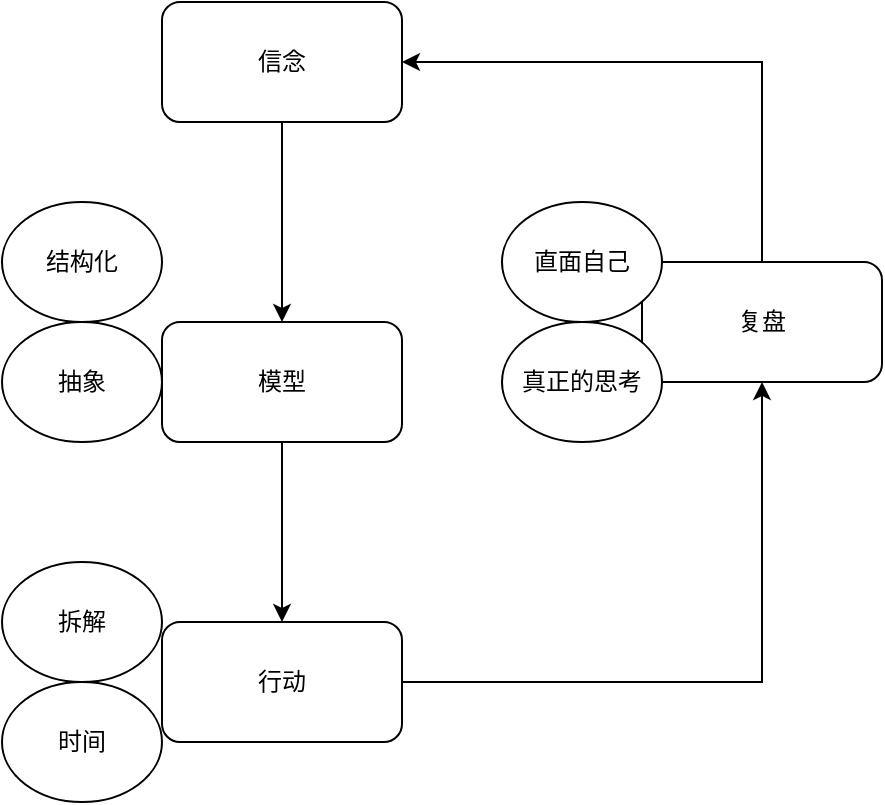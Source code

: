 <mxfile version="20.8.16" type="github">
  <diagram name="第 1 页" id="0Si8MJJfsNAT3Dmsm73e">
    <mxGraphModel dx="1434" dy="802" grid="1" gridSize="10" guides="1" tooltips="1" connect="1" arrows="1" fold="1" page="1" pageScale="1" pageWidth="827" pageHeight="1169" math="0" shadow="0">
      <root>
        <mxCell id="0" />
        <mxCell id="1" parent="0" />
        <mxCell id="WN4g4RqkLYcWiyr4WCn2-9" style="edgeStyle=orthogonalEdgeStyle;rounded=0;orthogonalLoop=1;jettySize=auto;html=1;exitX=0.5;exitY=1;exitDx=0;exitDy=0;entryX=0.5;entryY=0;entryDx=0;entryDy=0;" edge="1" parent="1" source="WN4g4RqkLYcWiyr4WCn2-1" target="WN4g4RqkLYcWiyr4WCn2-5">
          <mxGeometry relative="1" as="geometry" />
        </mxCell>
        <mxCell id="WN4g4RqkLYcWiyr4WCn2-1" value="模型" style="rounded=1;whiteSpace=wrap;html=1;" vertex="1" parent="1">
          <mxGeometry x="310" y="320" width="120" height="60" as="geometry" />
        </mxCell>
        <mxCell id="WN4g4RqkLYcWiyr4WCn2-2" value="抽象" style="ellipse;whiteSpace=wrap;html=1;" vertex="1" parent="1">
          <mxGeometry x="230" y="320" width="80" height="60" as="geometry" />
        </mxCell>
        <mxCell id="WN4g4RqkLYcWiyr4WCn2-4" style="edgeStyle=orthogonalEdgeStyle;rounded=0;orthogonalLoop=1;jettySize=auto;html=1;exitX=0.5;exitY=1;exitDx=0;exitDy=0;entryX=0.5;entryY=0;entryDx=0;entryDy=0;" edge="1" parent="1" source="WN4g4RqkLYcWiyr4WCn2-3" target="WN4g4RqkLYcWiyr4WCn2-1">
          <mxGeometry relative="1" as="geometry" />
        </mxCell>
        <mxCell id="WN4g4RqkLYcWiyr4WCn2-3" value="信念" style="rounded=1;whiteSpace=wrap;html=1;" vertex="1" parent="1">
          <mxGeometry x="310" y="160" width="120" height="60" as="geometry" />
        </mxCell>
        <mxCell id="WN4g4RqkLYcWiyr4WCn2-13" style="edgeStyle=orthogonalEdgeStyle;rounded=0;orthogonalLoop=1;jettySize=auto;html=1;exitX=1;exitY=0.5;exitDx=0;exitDy=0;entryX=0.5;entryY=1;entryDx=0;entryDy=0;" edge="1" parent="1" source="WN4g4RqkLYcWiyr4WCn2-5" target="WN4g4RqkLYcWiyr4WCn2-10">
          <mxGeometry relative="1" as="geometry" />
        </mxCell>
        <mxCell id="WN4g4RqkLYcWiyr4WCn2-5" value="行动" style="rounded=1;whiteSpace=wrap;html=1;" vertex="1" parent="1">
          <mxGeometry x="310" y="470" width="120" height="60" as="geometry" />
        </mxCell>
        <mxCell id="WN4g4RqkLYcWiyr4WCn2-6" value="结构化" style="ellipse;whiteSpace=wrap;html=1;" vertex="1" parent="1">
          <mxGeometry x="230" y="260" width="80" height="60" as="geometry" />
        </mxCell>
        <mxCell id="WN4g4RqkLYcWiyr4WCn2-7" value="拆解" style="ellipse;whiteSpace=wrap;html=1;" vertex="1" parent="1">
          <mxGeometry x="230" y="440" width="80" height="60" as="geometry" />
        </mxCell>
        <mxCell id="WN4g4RqkLYcWiyr4WCn2-8" value="时间" style="ellipse;whiteSpace=wrap;html=1;" vertex="1" parent="1">
          <mxGeometry x="230" y="500" width="80" height="60" as="geometry" />
        </mxCell>
        <mxCell id="WN4g4RqkLYcWiyr4WCn2-14" style="edgeStyle=orthogonalEdgeStyle;rounded=0;orthogonalLoop=1;jettySize=auto;html=1;exitX=0.5;exitY=0;exitDx=0;exitDy=0;entryX=1;entryY=0.5;entryDx=0;entryDy=0;" edge="1" parent="1" source="WN4g4RqkLYcWiyr4WCn2-10" target="WN4g4RqkLYcWiyr4WCn2-3">
          <mxGeometry relative="1" as="geometry" />
        </mxCell>
        <mxCell id="WN4g4RqkLYcWiyr4WCn2-10" value="复盘" style="rounded=1;whiteSpace=wrap;html=1;" vertex="1" parent="1">
          <mxGeometry x="550" y="290" width="120" height="60" as="geometry" />
        </mxCell>
        <mxCell id="WN4g4RqkLYcWiyr4WCn2-11" value="直面自己" style="ellipse;whiteSpace=wrap;html=1;" vertex="1" parent="1">
          <mxGeometry x="480" y="260" width="80" height="60" as="geometry" />
        </mxCell>
        <mxCell id="WN4g4RqkLYcWiyr4WCn2-12" value="真正的思考" style="ellipse;whiteSpace=wrap;html=1;" vertex="1" parent="1">
          <mxGeometry x="480" y="320" width="80" height="60" as="geometry" />
        </mxCell>
      </root>
    </mxGraphModel>
  </diagram>
</mxfile>
